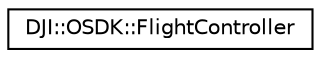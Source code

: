 digraph "Graphical Class Hierarchy"
{
 // INTERACTIVE_SVG=YES
 // LATEX_PDF_SIZE
  edge [fontname="Helvetica",fontsize="10",labelfontname="Helvetica",labelfontsize="10"];
  node [fontname="Helvetica",fontsize="10",shape=record];
  rankdir="LR";
  Node0 [label="DJI::OSDK::FlightController",height=0.2,width=0.4,color="black", fillcolor="white", style="filled",URL="$classDJI_1_1OSDK_1_1FlightController.html",tooltip="Flight controller API: set or get parameter, execute flight actions."];
}
